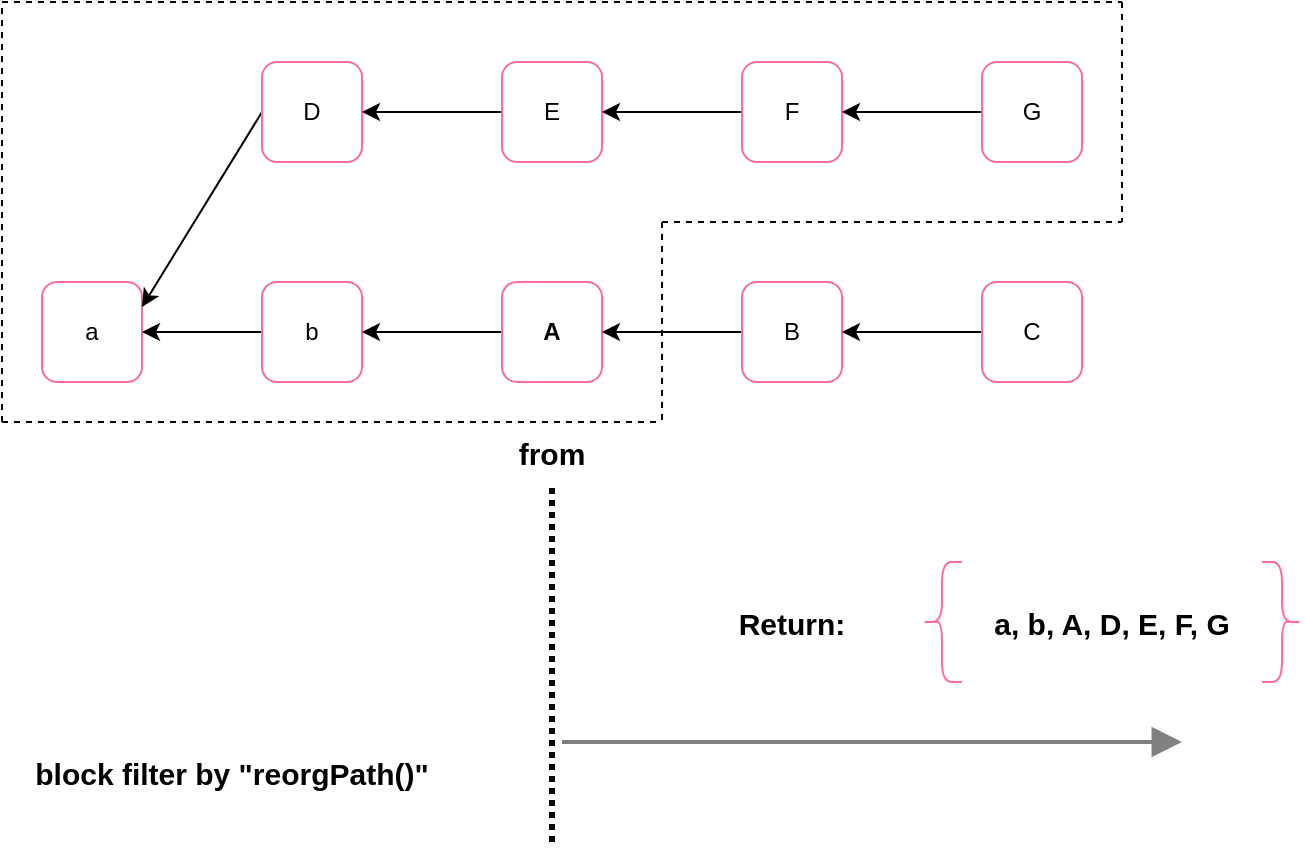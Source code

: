 <mxfile version="20.2.7" type="github">
  <diagram id="FNAb4ETHkIl-EfEuZrZ9" name="第 1 页">
    <mxGraphModel dx="1018" dy="690" grid="1" gridSize="10" guides="1" tooltips="1" connect="1" arrows="1" fold="1" page="1" pageScale="1" pageWidth="827" pageHeight="1169" math="0" shadow="0">
      <root>
        <mxCell id="0" />
        <mxCell id="1" parent="0" />
        <mxCell id="2Dl-801yYW-nUZBLow6B-1" value="a" style="rounded=1;whiteSpace=wrap;html=1;strokeColor=#FF6BA1;" vertex="1" parent="1">
          <mxGeometry x="100" y="280" width="50" height="50" as="geometry" />
        </mxCell>
        <mxCell id="2Dl-801yYW-nUZBLow6B-2" value="" style="edgeStyle=none;rounded=0;orthogonalLoop=1;jettySize=auto;html=1;fontSize=15;strokeWidth=1;" edge="1" parent="1" source="2Dl-801yYW-nUZBLow6B-3" target="2Dl-801yYW-nUZBLow6B-1">
          <mxGeometry relative="1" as="geometry" />
        </mxCell>
        <mxCell id="2Dl-801yYW-nUZBLow6B-3" value="b" style="rounded=1;whiteSpace=wrap;html=1;strokeColor=#FF6BA1;" vertex="1" parent="1">
          <mxGeometry x="210" y="280" width="50" height="50" as="geometry" />
        </mxCell>
        <mxCell id="2Dl-801yYW-nUZBLow6B-4" value="" style="edgeStyle=none;rounded=0;orthogonalLoop=1;jettySize=auto;html=1;fontSize=15;strokeWidth=1;" edge="1" parent="1" source="2Dl-801yYW-nUZBLow6B-5" target="2Dl-801yYW-nUZBLow6B-3">
          <mxGeometry relative="1" as="geometry" />
        </mxCell>
        <mxCell id="2Dl-801yYW-nUZBLow6B-5" value="&lt;b&gt;A&lt;/b&gt;" style="rounded=1;whiteSpace=wrap;html=1;strokeColor=#FF6BA1;" vertex="1" parent="1">
          <mxGeometry x="330" y="280" width="50" height="50" as="geometry" />
        </mxCell>
        <mxCell id="2Dl-801yYW-nUZBLow6B-6" value="" style="edgeStyle=none;rounded=0;orthogonalLoop=1;jettySize=auto;html=1;fontSize=15;strokeWidth=1;entryX=1;entryY=0.5;entryDx=0;entryDy=0;" edge="1" parent="1" source="2Dl-801yYW-nUZBLow6B-7" target="2Dl-801yYW-nUZBLow6B-5">
          <mxGeometry relative="1" as="geometry" />
        </mxCell>
        <mxCell id="2Dl-801yYW-nUZBLow6B-7" value="B" style="rounded=1;whiteSpace=wrap;html=1;strokeColor=#FF6BA1;" vertex="1" parent="1">
          <mxGeometry x="450" y="280" width="50" height="50" as="geometry" />
        </mxCell>
        <mxCell id="2Dl-801yYW-nUZBLow6B-8" value="" style="edgeStyle=none;rounded=0;orthogonalLoop=1;jettySize=auto;html=1;fontSize=15;strokeWidth=1;" edge="1" parent="1" source="2Dl-801yYW-nUZBLow6B-9" target="2Dl-801yYW-nUZBLow6B-7">
          <mxGeometry relative="1" as="geometry" />
        </mxCell>
        <mxCell id="2Dl-801yYW-nUZBLow6B-9" value="C" style="rounded=1;whiteSpace=wrap;html=1;strokeColor=#FF6BA1;" vertex="1" parent="1">
          <mxGeometry x="570" y="280" width="50" height="50" as="geometry" />
        </mxCell>
        <mxCell id="2Dl-801yYW-nUZBLow6B-10" style="edgeStyle=none;rounded=0;orthogonalLoop=1;jettySize=auto;html=1;exitX=0;exitY=0.5;exitDx=0;exitDy=0;fontSize=15;strokeWidth=1;entryX=1;entryY=0.25;entryDx=0;entryDy=0;" edge="1" parent="1" source="2Dl-801yYW-nUZBLow6B-11" target="2Dl-801yYW-nUZBLow6B-1">
          <mxGeometry relative="1" as="geometry">
            <mxPoint x="150" y="310" as="targetPoint" />
          </mxGeometry>
        </mxCell>
        <mxCell id="2Dl-801yYW-nUZBLow6B-11" value="D" style="rounded=1;whiteSpace=wrap;html=1;strokeColor=#FF6BA1;" vertex="1" parent="1">
          <mxGeometry x="210" y="170" width="50" height="50" as="geometry" />
        </mxCell>
        <mxCell id="2Dl-801yYW-nUZBLow6B-12" value="" style="edgeStyle=none;rounded=0;orthogonalLoop=1;jettySize=auto;html=1;fontSize=15;strokeWidth=1;" edge="1" parent="1" source="2Dl-801yYW-nUZBLow6B-13" target="2Dl-801yYW-nUZBLow6B-11">
          <mxGeometry relative="1" as="geometry" />
        </mxCell>
        <mxCell id="2Dl-801yYW-nUZBLow6B-13" value="E" style="rounded=1;whiteSpace=wrap;html=1;strokeColor=#FF6BA1;" vertex="1" parent="1">
          <mxGeometry x="330" y="170" width="50" height="50" as="geometry" />
        </mxCell>
        <mxCell id="2Dl-801yYW-nUZBLow6B-14" value="" style="edgeStyle=none;rounded=0;orthogonalLoop=1;jettySize=auto;html=1;fontSize=15;strokeWidth=1;" edge="1" parent="1" source="2Dl-801yYW-nUZBLow6B-15" target="2Dl-801yYW-nUZBLow6B-13">
          <mxGeometry relative="1" as="geometry" />
        </mxCell>
        <mxCell id="2Dl-801yYW-nUZBLow6B-15" value="F" style="rounded=1;whiteSpace=wrap;html=1;strokeColor=#FF6BA1;" vertex="1" parent="1">
          <mxGeometry x="450" y="170" width="50" height="50" as="geometry" />
        </mxCell>
        <mxCell id="2Dl-801yYW-nUZBLow6B-16" value="" style="edgeStyle=none;rounded=0;orthogonalLoop=1;jettySize=auto;html=1;fontSize=15;strokeWidth=1;" edge="1" parent="1" source="2Dl-801yYW-nUZBLow6B-17" target="2Dl-801yYW-nUZBLow6B-15">
          <mxGeometry relative="1" as="geometry" />
        </mxCell>
        <mxCell id="2Dl-801yYW-nUZBLow6B-17" value="G" style="rounded=1;whiteSpace=wrap;html=1;strokeColor=#FF6BA1;" vertex="1" parent="1">
          <mxGeometry x="570" y="170" width="50" height="50" as="geometry" />
        </mxCell>
        <mxCell id="2Dl-801yYW-nUZBLow6B-18" value="from" style="text;strokeColor=none;fillColor=none;align=center;verticalAlign=middle;spacingLeft=4;spacingRight=4;overflow=hidden;points=[[0,0.5],[1,0.5]];portConstraint=eastwest;rotatable=0;fontStyle=1;fontSize=15;" vertex="1" parent="1">
          <mxGeometry x="315" y="350" width="80" height="30" as="geometry" />
        </mxCell>
        <mxCell id="2Dl-801yYW-nUZBLow6B-19" value="" style="endArrow=none;dashed=1;html=1;rounded=0;fontSize=15;entryX=0.5;entryY=1.1;entryDx=0;entryDy=0;entryPerimeter=0;strokeWidth=3;dashPattern=1 1;" edge="1" parent="1" target="2Dl-801yYW-nUZBLow6B-18">
          <mxGeometry width="50" height="50" relative="1" as="geometry">
            <mxPoint x="355" y="560" as="sourcePoint" />
            <mxPoint x="420" y="410" as="targetPoint" />
          </mxGeometry>
        </mxCell>
        <mxCell id="2Dl-801yYW-nUZBLow6B-20" value="a, b, A, D, E, F, G" style="text;strokeColor=none;fillColor=none;align=center;verticalAlign=middle;spacingLeft=4;spacingRight=4;overflow=hidden;points=[[0,0.5],[1,0.5]];portConstraint=eastwest;rotatable=0;fontSize=15;fontStyle=1" vertex="1" parent="1">
          <mxGeometry x="560" y="425" width="150" height="50" as="geometry" />
        </mxCell>
        <mxCell id="2Dl-801yYW-nUZBLow6B-21" value="" style="shape=curlyBracket;whiteSpace=wrap;html=1;rounded=1;fontSize=15;strokeColor=#FF6BA1;" vertex="1" parent="1">
          <mxGeometry x="540" y="420" width="20" height="60" as="geometry" />
        </mxCell>
        <mxCell id="2Dl-801yYW-nUZBLow6B-22" value="" style="shape=curlyBracket;whiteSpace=wrap;html=1;rounded=1;flipH=1;fontSize=15;strokeColor=#FF6BA1;" vertex="1" parent="1">
          <mxGeometry x="710" y="420" width="20" height="60" as="geometry" />
        </mxCell>
        <mxCell id="2Dl-801yYW-nUZBLow6B-23" value="" style="edgeStyle=none;html=1;strokeColor=#808080;endArrow=block;endSize=10;dashed=0;verticalAlign=bottom;strokeWidth=2;rounded=0;dashPattern=1 1;fontSize=15;" edge="1" parent="1">
          <mxGeometry width="160" relative="1" as="geometry">
            <mxPoint x="360" y="510" as="sourcePoint" />
            <mxPoint x="670" y="510" as="targetPoint" />
          </mxGeometry>
        </mxCell>
        <mxCell id="2Dl-801yYW-nUZBLow6B-24" value="" style="endArrow=none;dashed=1;html=1;rounded=0;fontSize=15;strokeWidth=1;" edge="1" parent="1">
          <mxGeometry width="50" height="50" relative="1" as="geometry">
            <mxPoint x="80" y="350" as="sourcePoint" />
            <mxPoint x="80" y="140" as="targetPoint" />
          </mxGeometry>
        </mxCell>
        <mxCell id="2Dl-801yYW-nUZBLow6B-25" value="" style="endArrow=none;dashed=1;html=1;rounded=0;fontSize=15;strokeWidth=1;" edge="1" parent="1">
          <mxGeometry width="50" height="50" relative="1" as="geometry">
            <mxPoint x="80" y="350" as="sourcePoint" />
            <mxPoint x="410" y="350" as="targetPoint" />
          </mxGeometry>
        </mxCell>
        <mxCell id="2Dl-801yYW-nUZBLow6B-26" value="" style="endArrow=none;dashed=1;html=1;rounded=0;fontSize=15;strokeWidth=1;" edge="1" parent="1">
          <mxGeometry width="50" height="50" relative="1" as="geometry">
            <mxPoint x="410" y="250" as="sourcePoint" />
            <mxPoint x="410" y="350" as="targetPoint" />
          </mxGeometry>
        </mxCell>
        <mxCell id="2Dl-801yYW-nUZBLow6B-27" value="" style="endArrow=none;dashed=1;html=1;rounded=0;fontSize=15;strokeWidth=1;" edge="1" parent="1">
          <mxGeometry width="50" height="50" relative="1" as="geometry">
            <mxPoint x="410" y="250" as="sourcePoint" />
            <mxPoint x="640" y="250" as="targetPoint" />
          </mxGeometry>
        </mxCell>
        <mxCell id="2Dl-801yYW-nUZBLow6B-28" value="" style="endArrow=none;dashed=1;html=1;rounded=0;fontSize=15;strokeWidth=1;" edge="1" parent="1">
          <mxGeometry width="50" height="50" relative="1" as="geometry">
            <mxPoint x="640" y="140" as="sourcePoint" />
            <mxPoint x="640" y="250" as="targetPoint" />
          </mxGeometry>
        </mxCell>
        <mxCell id="2Dl-801yYW-nUZBLow6B-29" value="" style="endArrow=none;dashed=1;html=1;rounded=0;fontSize=15;strokeWidth=1;" edge="1" parent="1">
          <mxGeometry width="50" height="50" relative="1" as="geometry">
            <mxPoint x="80" y="140" as="sourcePoint" />
            <mxPoint x="640" y="140" as="targetPoint" />
          </mxGeometry>
        </mxCell>
        <mxCell id="2Dl-801yYW-nUZBLow6B-30" value="Return:" style="text;strokeColor=none;fillColor=none;align=center;verticalAlign=middle;spacingLeft=4;spacingRight=4;overflow=hidden;points=[[0,0.5],[1,0.5]];portConstraint=eastwest;rotatable=0;fontStyle=1;fontSize=15;" vertex="1" parent="1">
          <mxGeometry x="435" y="435" width="80" height="30" as="geometry" />
        </mxCell>
        <mxCell id="2Dl-801yYW-nUZBLow6B-31" value="block filter by &quot;reorgPath()&quot;" style="text;strokeColor=none;fillColor=none;align=center;verticalAlign=middle;spacingLeft=4;spacingRight=4;overflow=hidden;points=[[0,0.5],[1,0.5]];portConstraint=eastwest;rotatable=0;fontStyle=1;fontSize=15;" vertex="1" parent="1">
          <mxGeometry x="90" y="490" width="210" height="70" as="geometry" />
        </mxCell>
      </root>
    </mxGraphModel>
  </diagram>
</mxfile>
